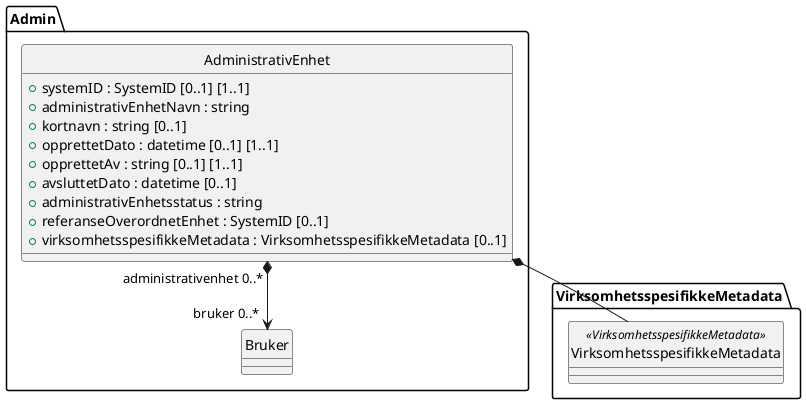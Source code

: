 @startuml
skinparam nodesep 100
hide circle
class Admin.AdministrativEnhet {
  +systemID : SystemID [0..1] [1..1]
  +administrativEnhetNavn : string
  +kortnavn : string [0..1]
  +opprettetDato : datetime [0..1] [1..1]
  +opprettetAv : string [0..1] [1..1]
  +avsluttetDato : datetime [0..1]
  +administrativEnhetsstatus : string
  +referanseOverordnetEnhet : SystemID [0..1]
  +virksomhetsspesifikkeMetadata : VirksomhetsspesifikkeMetadata [0..1]
}
class Admin.Bruker {
}
Admin.AdministrativEnhet "administrativenhet 0..*" *--> "bruker 0..*" Admin.Bruker
class VirksomhetsspesifikkeMetadata.VirksomhetsspesifikkeMetadata <<VirksomhetsspesifikkeMetadata>> {
}
Admin.AdministrativEnhet *-- VirksomhetsspesifikkeMetadata.VirksomhetsspesifikkeMetadata
@enduml
